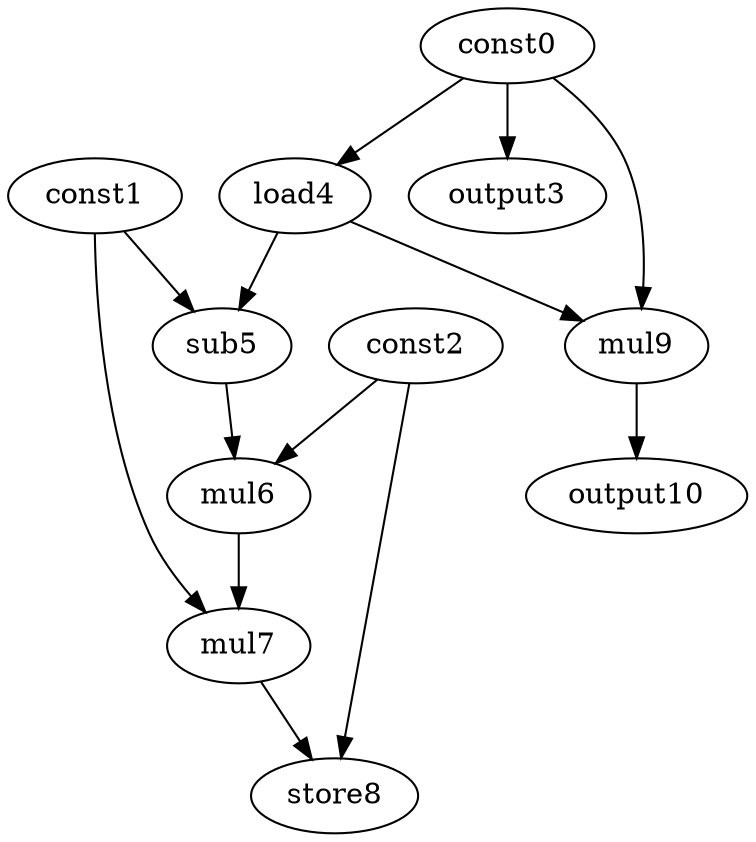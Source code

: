 digraph G { 
const0[opcode=const]; 
const1[opcode=const]; 
const2[opcode=const]; 
output3[opcode=output]; 
load4[opcode=load]; 
sub5[opcode=sub]; 
mul6[opcode=mul]; 
mul7[opcode=mul]; 
store8[opcode=store]; 
mul9[opcode=mul]; 
output10[opcode=output]; 
const0->output3[operand=0];
const0->load4[operand=0];
const1->sub5[operand=0];
load4->sub5[operand=1];
const0->mul9[operand=0];
load4->mul9[operand=1];
const2->mul6[operand=0];
sub5->mul6[operand=1];
mul9->output10[operand=0];
const1->mul7[operand=0];
mul6->mul7[operand=1];
const2->store8[operand=0];
mul7->store8[operand=1];
}
